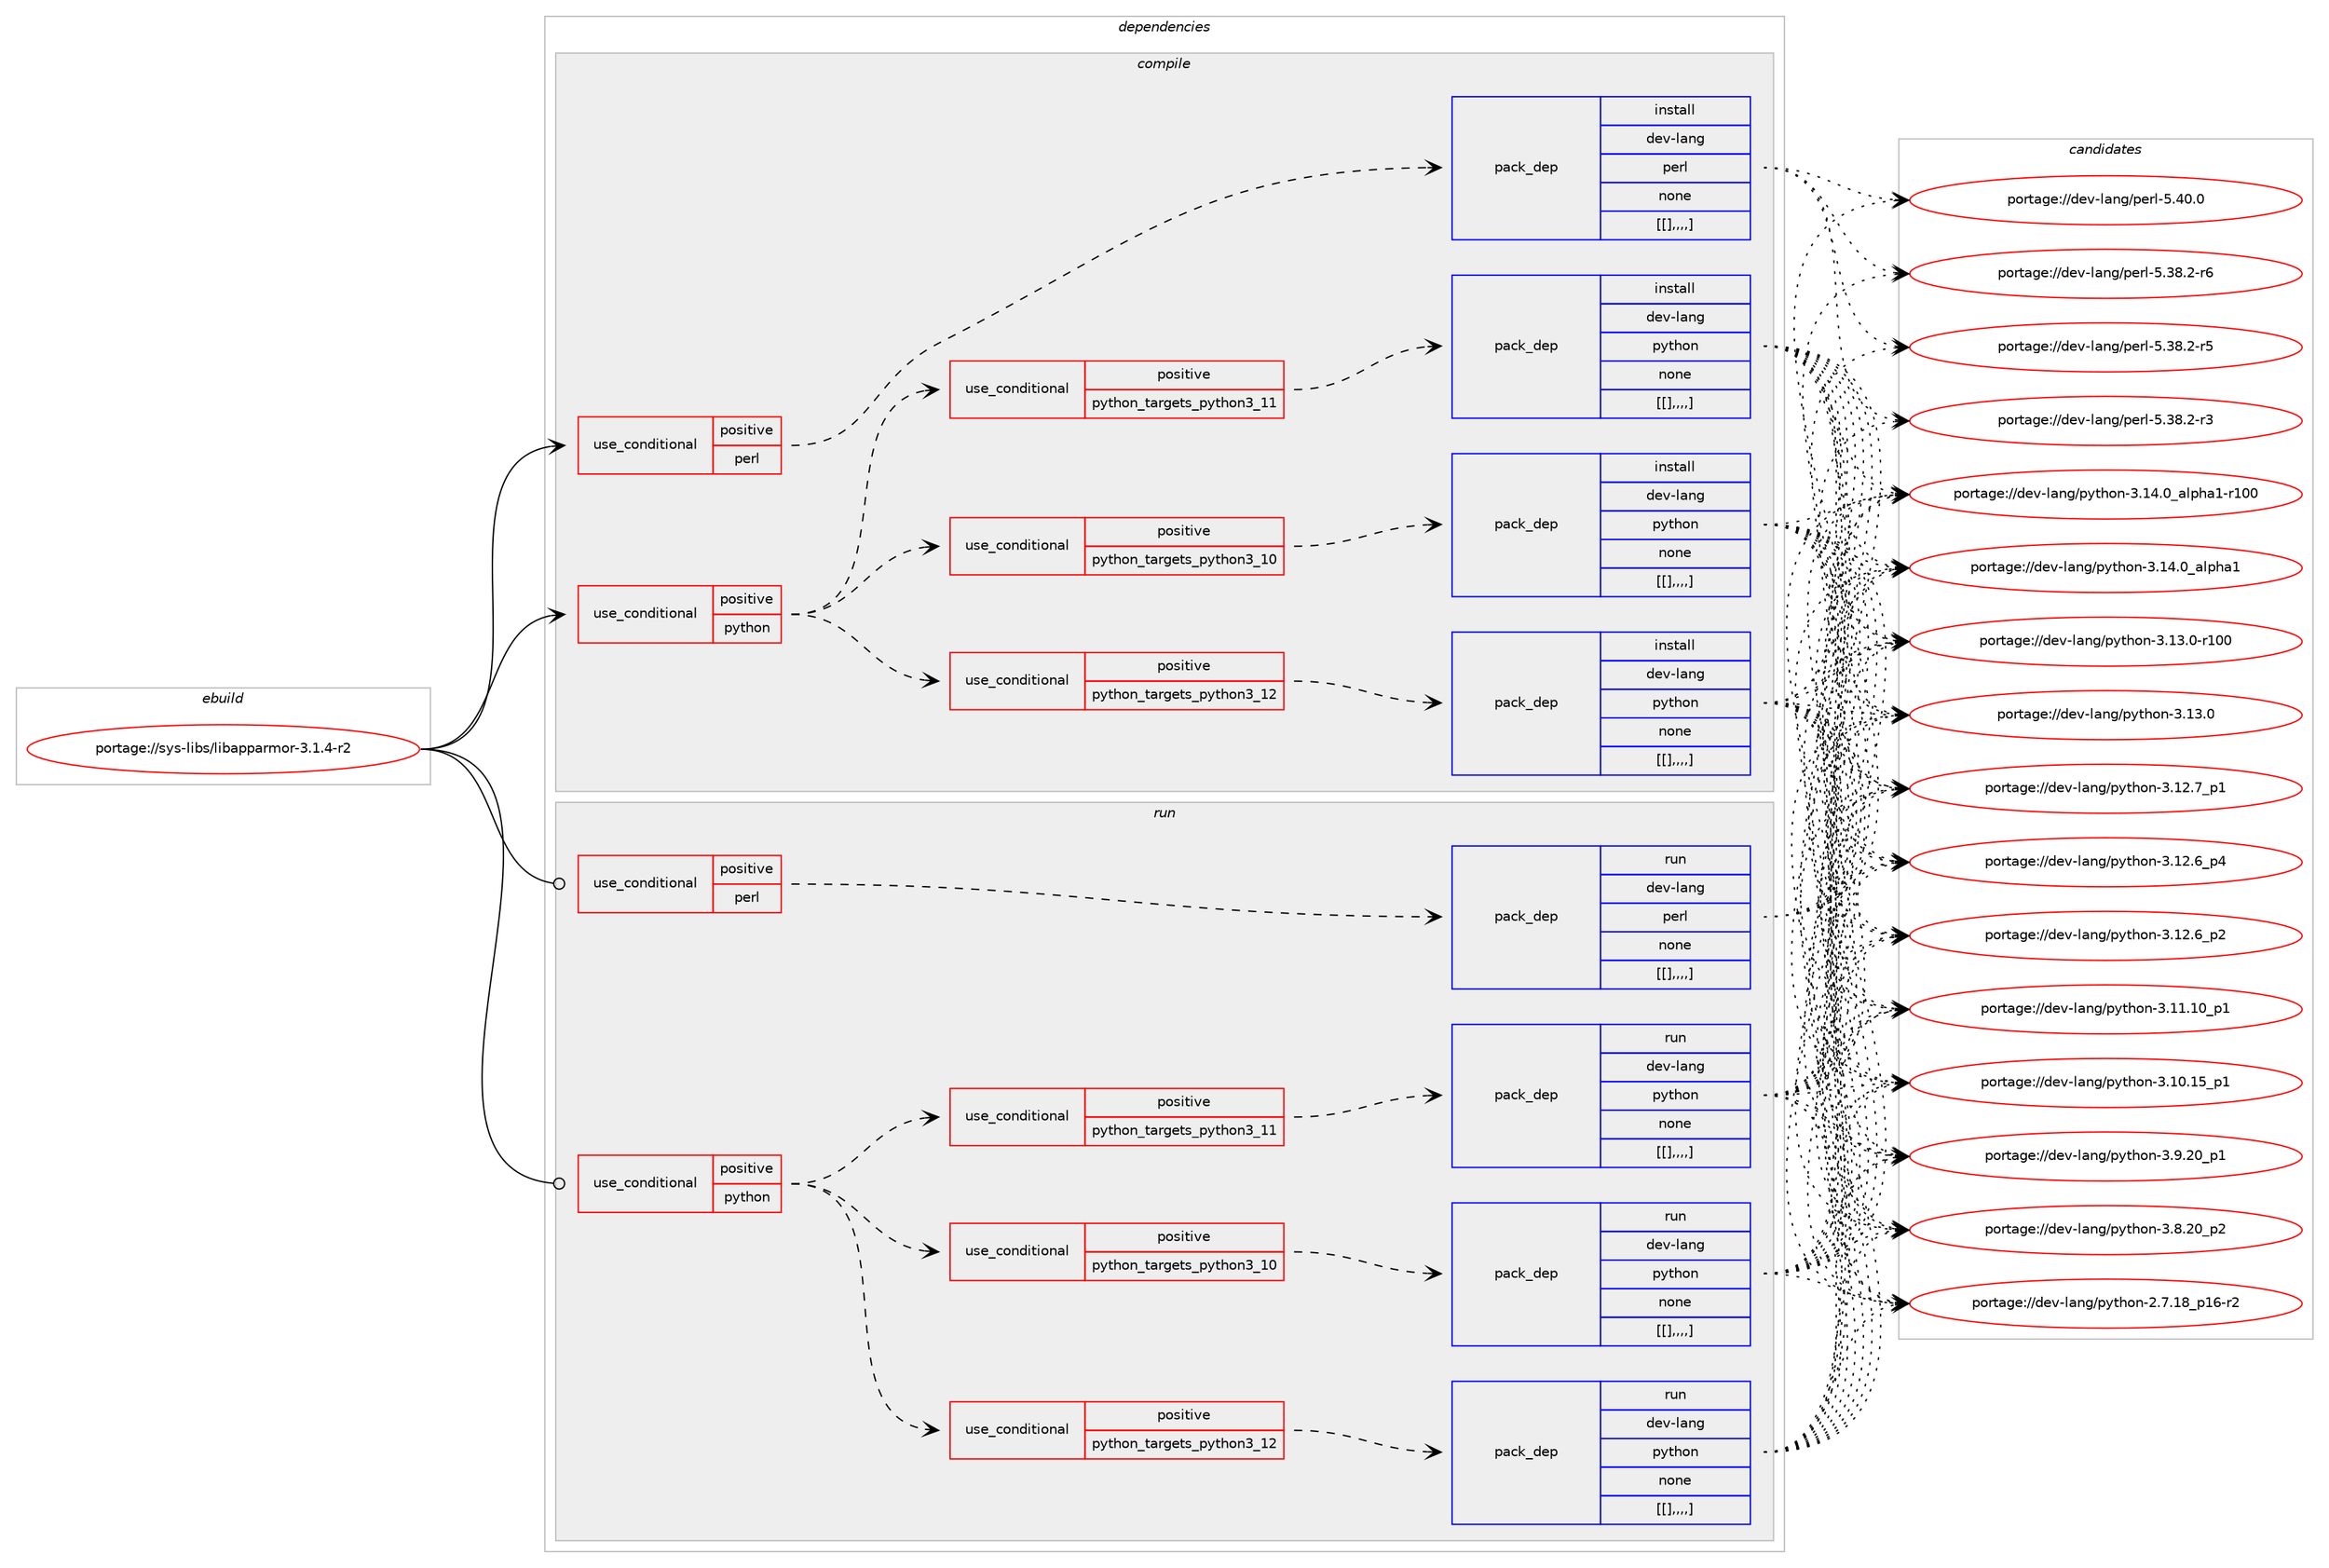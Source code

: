 digraph prolog {

# *************
# Graph options
# *************

newrank=true;
concentrate=true;
compound=true;
graph [rankdir=LR,fontname=Helvetica,fontsize=10,ranksep=1.5];#, ranksep=2.5, nodesep=0.2];
edge  [arrowhead=vee];
node  [fontname=Helvetica,fontsize=10];

# **********
# The ebuild
# **********

subgraph cluster_leftcol {
color=gray;
label=<<i>ebuild</i>>;
id [label="portage://sys-libs/libapparmor-3.1.4-r2", color=red, width=4, href="../sys-libs/libapparmor-3.1.4-r2.svg"];
}

# ****************
# The dependencies
# ****************

subgraph cluster_midcol {
color=gray;
label=<<i>dependencies</i>>;
subgraph cluster_compile {
fillcolor="#eeeeee";
style=filled;
label=<<i>compile</i>>;
subgraph cond124226 {
dependency464308 [label=<<TABLE BORDER="0" CELLBORDER="1" CELLSPACING="0" CELLPADDING="4"><TR><TD ROWSPAN="3" CELLPADDING="10">use_conditional</TD></TR><TR><TD>positive</TD></TR><TR><TD>perl</TD></TR></TABLE>>, shape=none, color=red];
subgraph pack336820 {
dependency464323 [label=<<TABLE BORDER="0" CELLBORDER="1" CELLSPACING="0" CELLPADDING="4" WIDTH="220"><TR><TD ROWSPAN="6" CELLPADDING="30">pack_dep</TD></TR><TR><TD WIDTH="110">install</TD></TR><TR><TD>dev-lang</TD></TR><TR><TD>perl</TD></TR><TR><TD>none</TD></TR><TR><TD>[[],,,,]</TD></TR></TABLE>>, shape=none, color=blue];
}
dependency464308:e -> dependency464323:w [weight=20,style="dashed",arrowhead="vee"];
}
id:e -> dependency464308:w [weight=20,style="solid",arrowhead="vee"];
subgraph cond124238 {
dependency464339 [label=<<TABLE BORDER="0" CELLBORDER="1" CELLSPACING="0" CELLPADDING="4"><TR><TD ROWSPAN="3" CELLPADDING="10">use_conditional</TD></TR><TR><TD>positive</TD></TR><TR><TD>python</TD></TR></TABLE>>, shape=none, color=red];
subgraph cond124244 {
dependency464355 [label=<<TABLE BORDER="0" CELLBORDER="1" CELLSPACING="0" CELLPADDING="4"><TR><TD ROWSPAN="3" CELLPADDING="10">use_conditional</TD></TR><TR><TD>positive</TD></TR><TR><TD>python_targets_python3_10</TD></TR></TABLE>>, shape=none, color=red];
subgraph pack336854 {
dependency464383 [label=<<TABLE BORDER="0" CELLBORDER="1" CELLSPACING="0" CELLPADDING="4" WIDTH="220"><TR><TD ROWSPAN="6" CELLPADDING="30">pack_dep</TD></TR><TR><TD WIDTH="110">install</TD></TR><TR><TD>dev-lang</TD></TR><TR><TD>python</TD></TR><TR><TD>none</TD></TR><TR><TD>[[],,,,]</TD></TR></TABLE>>, shape=none, color=blue];
}
dependency464355:e -> dependency464383:w [weight=20,style="dashed",arrowhead="vee"];
}
dependency464339:e -> dependency464355:w [weight=20,style="dashed",arrowhead="vee"];
subgraph cond124268 {
dependency464416 [label=<<TABLE BORDER="0" CELLBORDER="1" CELLSPACING="0" CELLPADDING="4"><TR><TD ROWSPAN="3" CELLPADDING="10">use_conditional</TD></TR><TR><TD>positive</TD></TR><TR><TD>python_targets_python3_11</TD></TR></TABLE>>, shape=none, color=red];
subgraph pack336879 {
dependency464447 [label=<<TABLE BORDER="0" CELLBORDER="1" CELLSPACING="0" CELLPADDING="4" WIDTH="220"><TR><TD ROWSPAN="6" CELLPADDING="30">pack_dep</TD></TR><TR><TD WIDTH="110">install</TD></TR><TR><TD>dev-lang</TD></TR><TR><TD>python</TD></TR><TR><TD>none</TD></TR><TR><TD>[[],,,,]</TD></TR></TABLE>>, shape=none, color=blue];
}
dependency464416:e -> dependency464447:w [weight=20,style="dashed",arrowhead="vee"];
}
dependency464339:e -> dependency464416:w [weight=20,style="dashed",arrowhead="vee"];
subgraph cond124300 {
dependency464450 [label=<<TABLE BORDER="0" CELLBORDER="1" CELLSPACING="0" CELLPADDING="4"><TR><TD ROWSPAN="3" CELLPADDING="10">use_conditional</TD></TR><TR><TD>positive</TD></TR><TR><TD>python_targets_python3_12</TD></TR></TABLE>>, shape=none, color=red];
subgraph pack336893 {
dependency464453 [label=<<TABLE BORDER="0" CELLBORDER="1" CELLSPACING="0" CELLPADDING="4" WIDTH="220"><TR><TD ROWSPAN="6" CELLPADDING="30">pack_dep</TD></TR><TR><TD WIDTH="110">install</TD></TR><TR><TD>dev-lang</TD></TR><TR><TD>python</TD></TR><TR><TD>none</TD></TR><TR><TD>[[],,,,]</TD></TR></TABLE>>, shape=none, color=blue];
}
dependency464450:e -> dependency464453:w [weight=20,style="dashed",arrowhead="vee"];
}
dependency464339:e -> dependency464450:w [weight=20,style="dashed",arrowhead="vee"];
}
id:e -> dependency464339:w [weight=20,style="solid",arrowhead="vee"];
}
subgraph cluster_compileandrun {
fillcolor="#eeeeee";
style=filled;
label=<<i>compile and run</i>>;
}
subgraph cluster_run {
fillcolor="#eeeeee";
style=filled;
label=<<i>run</i>>;
subgraph cond124332 {
dependency464527 [label=<<TABLE BORDER="0" CELLBORDER="1" CELLSPACING="0" CELLPADDING="4"><TR><TD ROWSPAN="3" CELLPADDING="10">use_conditional</TD></TR><TR><TD>positive</TD></TR><TR><TD>perl</TD></TR></TABLE>>, shape=none, color=red];
subgraph pack336982 {
dependency464591 [label=<<TABLE BORDER="0" CELLBORDER="1" CELLSPACING="0" CELLPADDING="4" WIDTH="220"><TR><TD ROWSPAN="6" CELLPADDING="30">pack_dep</TD></TR><TR><TD WIDTH="110">run</TD></TR><TR><TD>dev-lang</TD></TR><TR><TD>perl</TD></TR><TR><TD>none</TD></TR><TR><TD>[[],,,,]</TD></TR></TABLE>>, shape=none, color=blue];
}
dependency464527:e -> dependency464591:w [weight=20,style="dashed",arrowhead="vee"];
}
id:e -> dependency464527:w [weight=20,style="solid",arrowhead="odot"];
subgraph cond124360 {
dependency464618 [label=<<TABLE BORDER="0" CELLBORDER="1" CELLSPACING="0" CELLPADDING="4"><TR><TD ROWSPAN="3" CELLPADDING="10">use_conditional</TD></TR><TR><TD>positive</TD></TR><TR><TD>python</TD></TR></TABLE>>, shape=none, color=red];
subgraph cond124384 {
dependency464675 [label=<<TABLE BORDER="0" CELLBORDER="1" CELLSPACING="0" CELLPADDING="4"><TR><TD ROWSPAN="3" CELLPADDING="10">use_conditional</TD></TR><TR><TD>positive</TD></TR><TR><TD>python_targets_python3_10</TD></TR></TABLE>>, shape=none, color=red];
subgraph pack337042 {
dependency464714 [label=<<TABLE BORDER="0" CELLBORDER="1" CELLSPACING="0" CELLPADDING="4" WIDTH="220"><TR><TD ROWSPAN="6" CELLPADDING="30">pack_dep</TD></TR><TR><TD WIDTH="110">run</TD></TR><TR><TD>dev-lang</TD></TR><TR><TD>python</TD></TR><TR><TD>none</TD></TR><TR><TD>[[],,,,]</TD></TR></TABLE>>, shape=none, color=blue];
}
dependency464675:e -> dependency464714:w [weight=20,style="dashed",arrowhead="vee"];
}
dependency464618:e -> dependency464675:w [weight=20,style="dashed",arrowhead="vee"];
subgraph cond124397 {
dependency464729 [label=<<TABLE BORDER="0" CELLBORDER="1" CELLSPACING="0" CELLPADDING="4"><TR><TD ROWSPAN="3" CELLPADDING="10">use_conditional</TD></TR><TR><TD>positive</TD></TR><TR><TD>python_targets_python3_11</TD></TR></TABLE>>, shape=none, color=red];
subgraph pack337075 {
dependency464792 [label=<<TABLE BORDER="0" CELLBORDER="1" CELLSPACING="0" CELLPADDING="4" WIDTH="220"><TR><TD ROWSPAN="6" CELLPADDING="30">pack_dep</TD></TR><TR><TD WIDTH="110">run</TD></TR><TR><TD>dev-lang</TD></TR><TR><TD>python</TD></TR><TR><TD>none</TD></TR><TR><TD>[[],,,,]</TD></TR></TABLE>>, shape=none, color=blue];
}
dependency464729:e -> dependency464792:w [weight=20,style="dashed",arrowhead="vee"];
}
dependency464618:e -> dependency464729:w [weight=20,style="dashed",arrowhead="vee"];
subgraph cond124432 {
dependency464799 [label=<<TABLE BORDER="0" CELLBORDER="1" CELLSPACING="0" CELLPADDING="4"><TR><TD ROWSPAN="3" CELLPADDING="10">use_conditional</TD></TR><TR><TD>positive</TD></TR><TR><TD>python_targets_python3_12</TD></TR></TABLE>>, shape=none, color=red];
subgraph pack337110 {
dependency464801 [label=<<TABLE BORDER="0" CELLBORDER="1" CELLSPACING="0" CELLPADDING="4" WIDTH="220"><TR><TD ROWSPAN="6" CELLPADDING="30">pack_dep</TD></TR><TR><TD WIDTH="110">run</TD></TR><TR><TD>dev-lang</TD></TR><TR><TD>python</TD></TR><TR><TD>none</TD></TR><TR><TD>[[],,,,]</TD></TR></TABLE>>, shape=none, color=blue];
}
dependency464799:e -> dependency464801:w [weight=20,style="dashed",arrowhead="vee"];
}
dependency464618:e -> dependency464799:w [weight=20,style="dashed",arrowhead="vee"];
}
id:e -> dependency464618:w [weight=20,style="solid",arrowhead="odot"];
}
}

# **************
# The candidates
# **************

subgraph cluster_choices {
rank=same;
color=gray;
label=<<i>candidates</i>>;

subgraph choice336785 {
color=black;
nodesep=1;
choice10010111845108971101034711210111410845534652484648 [label="portage://dev-lang/perl-5.40.0", color=red, width=4,href="../dev-lang/perl-5.40.0.svg"];
choice100101118451089711010347112101114108455346515646504511454 [label="portage://dev-lang/perl-5.38.2-r6", color=red, width=4,href="../dev-lang/perl-5.38.2-r6.svg"];
choice100101118451089711010347112101114108455346515646504511453 [label="portage://dev-lang/perl-5.38.2-r5", color=red, width=4,href="../dev-lang/perl-5.38.2-r5.svg"];
choice100101118451089711010347112101114108455346515646504511451 [label="portage://dev-lang/perl-5.38.2-r3", color=red, width=4,href="../dev-lang/perl-5.38.2-r3.svg"];
dependency464323:e -> choice10010111845108971101034711210111410845534652484648:w [style=dotted,weight="100"];
dependency464323:e -> choice100101118451089711010347112101114108455346515646504511454:w [style=dotted,weight="100"];
dependency464323:e -> choice100101118451089711010347112101114108455346515646504511453:w [style=dotted,weight="100"];
dependency464323:e -> choice100101118451089711010347112101114108455346515646504511451:w [style=dotted,weight="100"];
}
subgraph choice336809 {
color=black;
nodesep=1;
choice100101118451089711010347112121116104111110455146495246489597108112104974945114494848 [label="portage://dev-lang/python-3.14.0_alpha1-r100", color=red, width=4,href="../dev-lang/python-3.14.0_alpha1-r100.svg"];
choice1001011184510897110103471121211161041111104551464952464895971081121049749 [label="portage://dev-lang/python-3.14.0_alpha1", color=red, width=4,href="../dev-lang/python-3.14.0_alpha1.svg"];
choice1001011184510897110103471121211161041111104551464951464845114494848 [label="portage://dev-lang/python-3.13.0-r100", color=red, width=4,href="../dev-lang/python-3.13.0-r100.svg"];
choice10010111845108971101034711212111610411111045514649514648 [label="portage://dev-lang/python-3.13.0", color=red, width=4,href="../dev-lang/python-3.13.0.svg"];
choice100101118451089711010347112121116104111110455146495046559511249 [label="portage://dev-lang/python-3.12.7_p1", color=red, width=4,href="../dev-lang/python-3.12.7_p1.svg"];
choice100101118451089711010347112121116104111110455146495046549511252 [label="portage://dev-lang/python-3.12.6_p4", color=red, width=4,href="../dev-lang/python-3.12.6_p4.svg"];
choice100101118451089711010347112121116104111110455146495046549511250 [label="portage://dev-lang/python-3.12.6_p2", color=red, width=4,href="../dev-lang/python-3.12.6_p2.svg"];
choice10010111845108971101034711212111610411111045514649494649489511249 [label="portage://dev-lang/python-3.11.10_p1", color=red, width=4,href="../dev-lang/python-3.11.10_p1.svg"];
choice10010111845108971101034711212111610411111045514649484649539511249 [label="portage://dev-lang/python-3.10.15_p1", color=red, width=4,href="../dev-lang/python-3.10.15_p1.svg"];
choice100101118451089711010347112121116104111110455146574650489511249 [label="portage://dev-lang/python-3.9.20_p1", color=red, width=4,href="../dev-lang/python-3.9.20_p1.svg"];
choice100101118451089711010347112121116104111110455146564650489511250 [label="portage://dev-lang/python-3.8.20_p2", color=red, width=4,href="../dev-lang/python-3.8.20_p2.svg"];
choice100101118451089711010347112121116104111110455046554649569511249544511450 [label="portage://dev-lang/python-2.7.18_p16-r2", color=red, width=4,href="../dev-lang/python-2.7.18_p16-r2.svg"];
dependency464383:e -> choice100101118451089711010347112121116104111110455146495246489597108112104974945114494848:w [style=dotted,weight="100"];
dependency464383:e -> choice1001011184510897110103471121211161041111104551464952464895971081121049749:w [style=dotted,weight="100"];
dependency464383:e -> choice1001011184510897110103471121211161041111104551464951464845114494848:w [style=dotted,weight="100"];
dependency464383:e -> choice10010111845108971101034711212111610411111045514649514648:w [style=dotted,weight="100"];
dependency464383:e -> choice100101118451089711010347112121116104111110455146495046559511249:w [style=dotted,weight="100"];
dependency464383:e -> choice100101118451089711010347112121116104111110455146495046549511252:w [style=dotted,weight="100"];
dependency464383:e -> choice100101118451089711010347112121116104111110455146495046549511250:w [style=dotted,weight="100"];
dependency464383:e -> choice10010111845108971101034711212111610411111045514649494649489511249:w [style=dotted,weight="100"];
dependency464383:e -> choice10010111845108971101034711212111610411111045514649484649539511249:w [style=dotted,weight="100"];
dependency464383:e -> choice100101118451089711010347112121116104111110455146574650489511249:w [style=dotted,weight="100"];
dependency464383:e -> choice100101118451089711010347112121116104111110455146564650489511250:w [style=dotted,weight="100"];
dependency464383:e -> choice100101118451089711010347112121116104111110455046554649569511249544511450:w [style=dotted,weight="100"];
}
subgraph choice336844 {
color=black;
nodesep=1;
choice100101118451089711010347112121116104111110455146495246489597108112104974945114494848 [label="portage://dev-lang/python-3.14.0_alpha1-r100", color=red, width=4,href="../dev-lang/python-3.14.0_alpha1-r100.svg"];
choice1001011184510897110103471121211161041111104551464952464895971081121049749 [label="portage://dev-lang/python-3.14.0_alpha1", color=red, width=4,href="../dev-lang/python-3.14.0_alpha1.svg"];
choice1001011184510897110103471121211161041111104551464951464845114494848 [label="portage://dev-lang/python-3.13.0-r100", color=red, width=4,href="../dev-lang/python-3.13.0-r100.svg"];
choice10010111845108971101034711212111610411111045514649514648 [label="portage://dev-lang/python-3.13.0", color=red, width=4,href="../dev-lang/python-3.13.0.svg"];
choice100101118451089711010347112121116104111110455146495046559511249 [label="portage://dev-lang/python-3.12.7_p1", color=red, width=4,href="../dev-lang/python-3.12.7_p1.svg"];
choice100101118451089711010347112121116104111110455146495046549511252 [label="portage://dev-lang/python-3.12.6_p4", color=red, width=4,href="../dev-lang/python-3.12.6_p4.svg"];
choice100101118451089711010347112121116104111110455146495046549511250 [label="portage://dev-lang/python-3.12.6_p2", color=red, width=4,href="../dev-lang/python-3.12.6_p2.svg"];
choice10010111845108971101034711212111610411111045514649494649489511249 [label="portage://dev-lang/python-3.11.10_p1", color=red, width=4,href="../dev-lang/python-3.11.10_p1.svg"];
choice10010111845108971101034711212111610411111045514649484649539511249 [label="portage://dev-lang/python-3.10.15_p1", color=red, width=4,href="../dev-lang/python-3.10.15_p1.svg"];
choice100101118451089711010347112121116104111110455146574650489511249 [label="portage://dev-lang/python-3.9.20_p1", color=red, width=4,href="../dev-lang/python-3.9.20_p1.svg"];
choice100101118451089711010347112121116104111110455146564650489511250 [label="portage://dev-lang/python-3.8.20_p2", color=red, width=4,href="../dev-lang/python-3.8.20_p2.svg"];
choice100101118451089711010347112121116104111110455046554649569511249544511450 [label="portage://dev-lang/python-2.7.18_p16-r2", color=red, width=4,href="../dev-lang/python-2.7.18_p16-r2.svg"];
dependency464447:e -> choice100101118451089711010347112121116104111110455146495246489597108112104974945114494848:w [style=dotted,weight="100"];
dependency464447:e -> choice1001011184510897110103471121211161041111104551464952464895971081121049749:w [style=dotted,weight="100"];
dependency464447:e -> choice1001011184510897110103471121211161041111104551464951464845114494848:w [style=dotted,weight="100"];
dependency464447:e -> choice10010111845108971101034711212111610411111045514649514648:w [style=dotted,weight="100"];
dependency464447:e -> choice100101118451089711010347112121116104111110455146495046559511249:w [style=dotted,weight="100"];
dependency464447:e -> choice100101118451089711010347112121116104111110455146495046549511252:w [style=dotted,weight="100"];
dependency464447:e -> choice100101118451089711010347112121116104111110455146495046549511250:w [style=dotted,weight="100"];
dependency464447:e -> choice10010111845108971101034711212111610411111045514649494649489511249:w [style=dotted,weight="100"];
dependency464447:e -> choice10010111845108971101034711212111610411111045514649484649539511249:w [style=dotted,weight="100"];
dependency464447:e -> choice100101118451089711010347112121116104111110455146574650489511249:w [style=dotted,weight="100"];
dependency464447:e -> choice100101118451089711010347112121116104111110455146564650489511250:w [style=dotted,weight="100"];
dependency464447:e -> choice100101118451089711010347112121116104111110455046554649569511249544511450:w [style=dotted,weight="100"];
}
subgraph choice336862 {
color=black;
nodesep=1;
choice100101118451089711010347112121116104111110455146495246489597108112104974945114494848 [label="portage://dev-lang/python-3.14.0_alpha1-r100", color=red, width=4,href="../dev-lang/python-3.14.0_alpha1-r100.svg"];
choice1001011184510897110103471121211161041111104551464952464895971081121049749 [label="portage://dev-lang/python-3.14.0_alpha1", color=red, width=4,href="../dev-lang/python-3.14.0_alpha1.svg"];
choice1001011184510897110103471121211161041111104551464951464845114494848 [label="portage://dev-lang/python-3.13.0-r100", color=red, width=4,href="../dev-lang/python-3.13.0-r100.svg"];
choice10010111845108971101034711212111610411111045514649514648 [label="portage://dev-lang/python-3.13.0", color=red, width=4,href="../dev-lang/python-3.13.0.svg"];
choice100101118451089711010347112121116104111110455146495046559511249 [label="portage://dev-lang/python-3.12.7_p1", color=red, width=4,href="../dev-lang/python-3.12.7_p1.svg"];
choice100101118451089711010347112121116104111110455146495046549511252 [label="portage://dev-lang/python-3.12.6_p4", color=red, width=4,href="../dev-lang/python-3.12.6_p4.svg"];
choice100101118451089711010347112121116104111110455146495046549511250 [label="portage://dev-lang/python-3.12.6_p2", color=red, width=4,href="../dev-lang/python-3.12.6_p2.svg"];
choice10010111845108971101034711212111610411111045514649494649489511249 [label="portage://dev-lang/python-3.11.10_p1", color=red, width=4,href="../dev-lang/python-3.11.10_p1.svg"];
choice10010111845108971101034711212111610411111045514649484649539511249 [label="portage://dev-lang/python-3.10.15_p1", color=red, width=4,href="../dev-lang/python-3.10.15_p1.svg"];
choice100101118451089711010347112121116104111110455146574650489511249 [label="portage://dev-lang/python-3.9.20_p1", color=red, width=4,href="../dev-lang/python-3.9.20_p1.svg"];
choice100101118451089711010347112121116104111110455146564650489511250 [label="portage://dev-lang/python-3.8.20_p2", color=red, width=4,href="../dev-lang/python-3.8.20_p2.svg"];
choice100101118451089711010347112121116104111110455046554649569511249544511450 [label="portage://dev-lang/python-2.7.18_p16-r2", color=red, width=4,href="../dev-lang/python-2.7.18_p16-r2.svg"];
dependency464453:e -> choice100101118451089711010347112121116104111110455146495246489597108112104974945114494848:w [style=dotted,weight="100"];
dependency464453:e -> choice1001011184510897110103471121211161041111104551464952464895971081121049749:w [style=dotted,weight="100"];
dependency464453:e -> choice1001011184510897110103471121211161041111104551464951464845114494848:w [style=dotted,weight="100"];
dependency464453:e -> choice10010111845108971101034711212111610411111045514649514648:w [style=dotted,weight="100"];
dependency464453:e -> choice100101118451089711010347112121116104111110455146495046559511249:w [style=dotted,weight="100"];
dependency464453:e -> choice100101118451089711010347112121116104111110455146495046549511252:w [style=dotted,weight="100"];
dependency464453:e -> choice100101118451089711010347112121116104111110455146495046549511250:w [style=dotted,weight="100"];
dependency464453:e -> choice10010111845108971101034711212111610411111045514649494649489511249:w [style=dotted,weight="100"];
dependency464453:e -> choice10010111845108971101034711212111610411111045514649484649539511249:w [style=dotted,weight="100"];
dependency464453:e -> choice100101118451089711010347112121116104111110455146574650489511249:w [style=dotted,weight="100"];
dependency464453:e -> choice100101118451089711010347112121116104111110455146564650489511250:w [style=dotted,weight="100"];
dependency464453:e -> choice100101118451089711010347112121116104111110455046554649569511249544511450:w [style=dotted,weight="100"];
}
subgraph choice336868 {
color=black;
nodesep=1;
choice10010111845108971101034711210111410845534652484648 [label="portage://dev-lang/perl-5.40.0", color=red, width=4,href="../dev-lang/perl-5.40.0.svg"];
choice100101118451089711010347112101114108455346515646504511454 [label="portage://dev-lang/perl-5.38.2-r6", color=red, width=4,href="../dev-lang/perl-5.38.2-r6.svg"];
choice100101118451089711010347112101114108455346515646504511453 [label="portage://dev-lang/perl-5.38.2-r5", color=red, width=4,href="../dev-lang/perl-5.38.2-r5.svg"];
choice100101118451089711010347112101114108455346515646504511451 [label="portage://dev-lang/perl-5.38.2-r3", color=red, width=4,href="../dev-lang/perl-5.38.2-r3.svg"];
dependency464591:e -> choice10010111845108971101034711210111410845534652484648:w [style=dotted,weight="100"];
dependency464591:e -> choice100101118451089711010347112101114108455346515646504511454:w [style=dotted,weight="100"];
dependency464591:e -> choice100101118451089711010347112101114108455346515646504511453:w [style=dotted,weight="100"];
dependency464591:e -> choice100101118451089711010347112101114108455346515646504511451:w [style=dotted,weight="100"];
}
subgraph choice336871 {
color=black;
nodesep=1;
choice100101118451089711010347112121116104111110455146495246489597108112104974945114494848 [label="portage://dev-lang/python-3.14.0_alpha1-r100", color=red, width=4,href="../dev-lang/python-3.14.0_alpha1-r100.svg"];
choice1001011184510897110103471121211161041111104551464952464895971081121049749 [label="portage://dev-lang/python-3.14.0_alpha1", color=red, width=4,href="../dev-lang/python-3.14.0_alpha1.svg"];
choice1001011184510897110103471121211161041111104551464951464845114494848 [label="portage://dev-lang/python-3.13.0-r100", color=red, width=4,href="../dev-lang/python-3.13.0-r100.svg"];
choice10010111845108971101034711212111610411111045514649514648 [label="portage://dev-lang/python-3.13.0", color=red, width=4,href="../dev-lang/python-3.13.0.svg"];
choice100101118451089711010347112121116104111110455146495046559511249 [label="portage://dev-lang/python-3.12.7_p1", color=red, width=4,href="../dev-lang/python-3.12.7_p1.svg"];
choice100101118451089711010347112121116104111110455146495046549511252 [label="portage://dev-lang/python-3.12.6_p4", color=red, width=4,href="../dev-lang/python-3.12.6_p4.svg"];
choice100101118451089711010347112121116104111110455146495046549511250 [label="portage://dev-lang/python-3.12.6_p2", color=red, width=4,href="../dev-lang/python-3.12.6_p2.svg"];
choice10010111845108971101034711212111610411111045514649494649489511249 [label="portage://dev-lang/python-3.11.10_p1", color=red, width=4,href="../dev-lang/python-3.11.10_p1.svg"];
choice10010111845108971101034711212111610411111045514649484649539511249 [label="portage://dev-lang/python-3.10.15_p1", color=red, width=4,href="../dev-lang/python-3.10.15_p1.svg"];
choice100101118451089711010347112121116104111110455146574650489511249 [label="portage://dev-lang/python-3.9.20_p1", color=red, width=4,href="../dev-lang/python-3.9.20_p1.svg"];
choice100101118451089711010347112121116104111110455146564650489511250 [label="portage://dev-lang/python-3.8.20_p2", color=red, width=4,href="../dev-lang/python-3.8.20_p2.svg"];
choice100101118451089711010347112121116104111110455046554649569511249544511450 [label="portage://dev-lang/python-2.7.18_p16-r2", color=red, width=4,href="../dev-lang/python-2.7.18_p16-r2.svg"];
dependency464714:e -> choice100101118451089711010347112121116104111110455146495246489597108112104974945114494848:w [style=dotted,weight="100"];
dependency464714:e -> choice1001011184510897110103471121211161041111104551464952464895971081121049749:w [style=dotted,weight="100"];
dependency464714:e -> choice1001011184510897110103471121211161041111104551464951464845114494848:w [style=dotted,weight="100"];
dependency464714:e -> choice10010111845108971101034711212111610411111045514649514648:w [style=dotted,weight="100"];
dependency464714:e -> choice100101118451089711010347112121116104111110455146495046559511249:w [style=dotted,weight="100"];
dependency464714:e -> choice100101118451089711010347112121116104111110455146495046549511252:w [style=dotted,weight="100"];
dependency464714:e -> choice100101118451089711010347112121116104111110455146495046549511250:w [style=dotted,weight="100"];
dependency464714:e -> choice10010111845108971101034711212111610411111045514649494649489511249:w [style=dotted,weight="100"];
dependency464714:e -> choice10010111845108971101034711212111610411111045514649484649539511249:w [style=dotted,weight="100"];
dependency464714:e -> choice100101118451089711010347112121116104111110455146574650489511249:w [style=dotted,weight="100"];
dependency464714:e -> choice100101118451089711010347112121116104111110455146564650489511250:w [style=dotted,weight="100"];
dependency464714:e -> choice100101118451089711010347112121116104111110455046554649569511249544511450:w [style=dotted,weight="100"];
}
subgraph choice336892 {
color=black;
nodesep=1;
choice100101118451089711010347112121116104111110455146495246489597108112104974945114494848 [label="portage://dev-lang/python-3.14.0_alpha1-r100", color=red, width=4,href="../dev-lang/python-3.14.0_alpha1-r100.svg"];
choice1001011184510897110103471121211161041111104551464952464895971081121049749 [label="portage://dev-lang/python-3.14.0_alpha1", color=red, width=4,href="../dev-lang/python-3.14.0_alpha1.svg"];
choice1001011184510897110103471121211161041111104551464951464845114494848 [label="portage://dev-lang/python-3.13.0-r100", color=red, width=4,href="../dev-lang/python-3.13.0-r100.svg"];
choice10010111845108971101034711212111610411111045514649514648 [label="portage://dev-lang/python-3.13.0", color=red, width=4,href="../dev-lang/python-3.13.0.svg"];
choice100101118451089711010347112121116104111110455146495046559511249 [label="portage://dev-lang/python-3.12.7_p1", color=red, width=4,href="../dev-lang/python-3.12.7_p1.svg"];
choice100101118451089711010347112121116104111110455146495046549511252 [label="portage://dev-lang/python-3.12.6_p4", color=red, width=4,href="../dev-lang/python-3.12.6_p4.svg"];
choice100101118451089711010347112121116104111110455146495046549511250 [label="portage://dev-lang/python-3.12.6_p2", color=red, width=4,href="../dev-lang/python-3.12.6_p2.svg"];
choice10010111845108971101034711212111610411111045514649494649489511249 [label="portage://dev-lang/python-3.11.10_p1", color=red, width=4,href="../dev-lang/python-3.11.10_p1.svg"];
choice10010111845108971101034711212111610411111045514649484649539511249 [label="portage://dev-lang/python-3.10.15_p1", color=red, width=4,href="../dev-lang/python-3.10.15_p1.svg"];
choice100101118451089711010347112121116104111110455146574650489511249 [label="portage://dev-lang/python-3.9.20_p1", color=red, width=4,href="../dev-lang/python-3.9.20_p1.svg"];
choice100101118451089711010347112121116104111110455146564650489511250 [label="portage://dev-lang/python-3.8.20_p2", color=red, width=4,href="../dev-lang/python-3.8.20_p2.svg"];
choice100101118451089711010347112121116104111110455046554649569511249544511450 [label="portage://dev-lang/python-2.7.18_p16-r2", color=red, width=4,href="../dev-lang/python-2.7.18_p16-r2.svg"];
dependency464792:e -> choice100101118451089711010347112121116104111110455146495246489597108112104974945114494848:w [style=dotted,weight="100"];
dependency464792:e -> choice1001011184510897110103471121211161041111104551464952464895971081121049749:w [style=dotted,weight="100"];
dependency464792:e -> choice1001011184510897110103471121211161041111104551464951464845114494848:w [style=dotted,weight="100"];
dependency464792:e -> choice10010111845108971101034711212111610411111045514649514648:w [style=dotted,weight="100"];
dependency464792:e -> choice100101118451089711010347112121116104111110455146495046559511249:w [style=dotted,weight="100"];
dependency464792:e -> choice100101118451089711010347112121116104111110455146495046549511252:w [style=dotted,weight="100"];
dependency464792:e -> choice100101118451089711010347112121116104111110455146495046549511250:w [style=dotted,weight="100"];
dependency464792:e -> choice10010111845108971101034711212111610411111045514649494649489511249:w [style=dotted,weight="100"];
dependency464792:e -> choice10010111845108971101034711212111610411111045514649484649539511249:w [style=dotted,weight="100"];
dependency464792:e -> choice100101118451089711010347112121116104111110455146574650489511249:w [style=dotted,weight="100"];
dependency464792:e -> choice100101118451089711010347112121116104111110455146564650489511250:w [style=dotted,weight="100"];
dependency464792:e -> choice100101118451089711010347112121116104111110455046554649569511249544511450:w [style=dotted,weight="100"];
}
subgraph choice336906 {
color=black;
nodesep=1;
choice100101118451089711010347112121116104111110455146495246489597108112104974945114494848 [label="portage://dev-lang/python-3.14.0_alpha1-r100", color=red, width=4,href="../dev-lang/python-3.14.0_alpha1-r100.svg"];
choice1001011184510897110103471121211161041111104551464952464895971081121049749 [label="portage://dev-lang/python-3.14.0_alpha1", color=red, width=4,href="../dev-lang/python-3.14.0_alpha1.svg"];
choice1001011184510897110103471121211161041111104551464951464845114494848 [label="portage://dev-lang/python-3.13.0-r100", color=red, width=4,href="../dev-lang/python-3.13.0-r100.svg"];
choice10010111845108971101034711212111610411111045514649514648 [label="portage://dev-lang/python-3.13.0", color=red, width=4,href="../dev-lang/python-3.13.0.svg"];
choice100101118451089711010347112121116104111110455146495046559511249 [label="portage://dev-lang/python-3.12.7_p1", color=red, width=4,href="../dev-lang/python-3.12.7_p1.svg"];
choice100101118451089711010347112121116104111110455146495046549511252 [label="portage://dev-lang/python-3.12.6_p4", color=red, width=4,href="../dev-lang/python-3.12.6_p4.svg"];
choice100101118451089711010347112121116104111110455146495046549511250 [label="portage://dev-lang/python-3.12.6_p2", color=red, width=4,href="../dev-lang/python-3.12.6_p2.svg"];
choice10010111845108971101034711212111610411111045514649494649489511249 [label="portage://dev-lang/python-3.11.10_p1", color=red, width=4,href="../dev-lang/python-3.11.10_p1.svg"];
choice10010111845108971101034711212111610411111045514649484649539511249 [label="portage://dev-lang/python-3.10.15_p1", color=red, width=4,href="../dev-lang/python-3.10.15_p1.svg"];
choice100101118451089711010347112121116104111110455146574650489511249 [label="portage://dev-lang/python-3.9.20_p1", color=red, width=4,href="../dev-lang/python-3.9.20_p1.svg"];
choice100101118451089711010347112121116104111110455146564650489511250 [label="portage://dev-lang/python-3.8.20_p2", color=red, width=4,href="../dev-lang/python-3.8.20_p2.svg"];
choice100101118451089711010347112121116104111110455046554649569511249544511450 [label="portage://dev-lang/python-2.7.18_p16-r2", color=red, width=4,href="../dev-lang/python-2.7.18_p16-r2.svg"];
dependency464801:e -> choice100101118451089711010347112121116104111110455146495246489597108112104974945114494848:w [style=dotted,weight="100"];
dependency464801:e -> choice1001011184510897110103471121211161041111104551464952464895971081121049749:w [style=dotted,weight="100"];
dependency464801:e -> choice1001011184510897110103471121211161041111104551464951464845114494848:w [style=dotted,weight="100"];
dependency464801:e -> choice10010111845108971101034711212111610411111045514649514648:w [style=dotted,weight="100"];
dependency464801:e -> choice100101118451089711010347112121116104111110455146495046559511249:w [style=dotted,weight="100"];
dependency464801:e -> choice100101118451089711010347112121116104111110455146495046549511252:w [style=dotted,weight="100"];
dependency464801:e -> choice100101118451089711010347112121116104111110455146495046549511250:w [style=dotted,weight="100"];
dependency464801:e -> choice10010111845108971101034711212111610411111045514649494649489511249:w [style=dotted,weight="100"];
dependency464801:e -> choice10010111845108971101034711212111610411111045514649484649539511249:w [style=dotted,weight="100"];
dependency464801:e -> choice100101118451089711010347112121116104111110455146574650489511249:w [style=dotted,weight="100"];
dependency464801:e -> choice100101118451089711010347112121116104111110455146564650489511250:w [style=dotted,weight="100"];
dependency464801:e -> choice100101118451089711010347112121116104111110455046554649569511249544511450:w [style=dotted,weight="100"];
}
}

}

